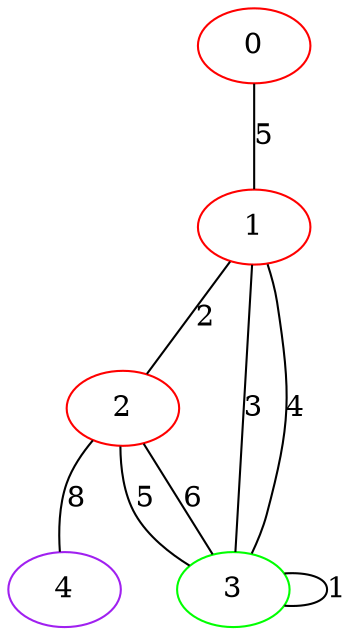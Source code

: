 graph "" {
0 [color=red, weight=1];
1 [color=red, weight=1];
2 [color=red, weight=1];
3 [color=green, weight=2];
4 [color=purple, weight=4];
0 -- 1  [key=0, label=5];
1 -- 2  [key=0, label=2];
1 -- 3  [key=0, label=3];
1 -- 3  [key=1, label=4];
2 -- 3  [key=0, label=5];
2 -- 3  [key=1, label=6];
2 -- 4  [key=0, label=8];
3 -- 3  [key=0, label=1];
}
